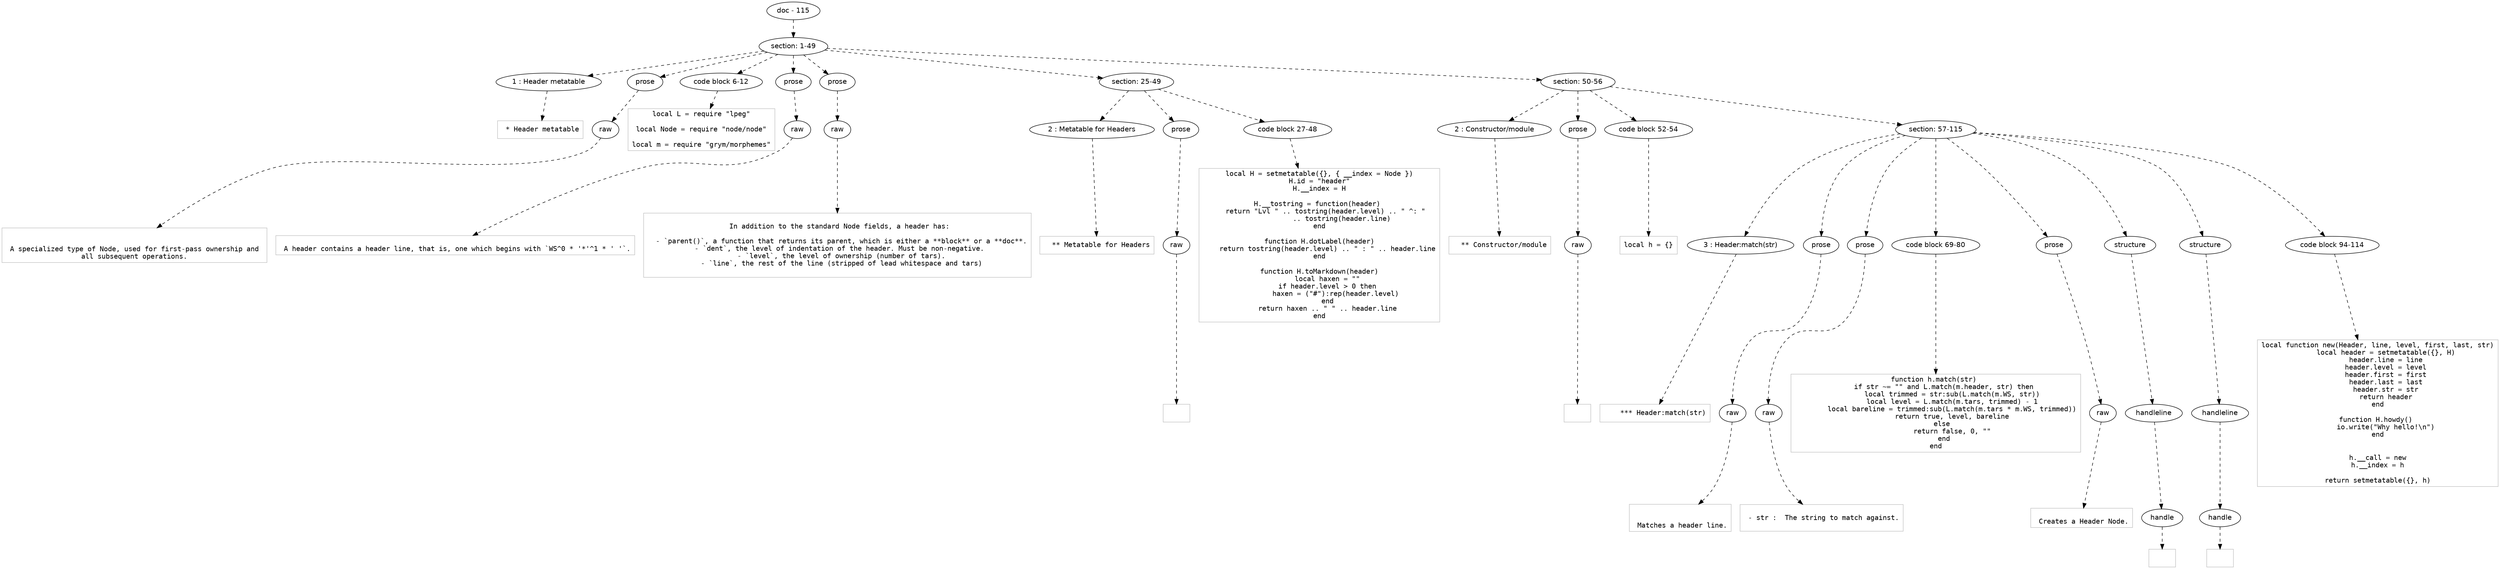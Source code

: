 digraph hierarchy {

node [fontname=Helvetica]
edge [style=dashed]

doc_0 [label="doc - 115"]


doc_0 -> { section_1}
{rank=same; section_1}

section_1 [label="section: 1-49"]


section_1 -> { header_2 prose_3 codeblock_4 prose_5 prose_6 section_7 section_8}
{rank=same; header_2 prose_3 codeblock_4 prose_5 prose_6 section_7 section_8}

header_2 [label="1 : Header metatable"]

prose_3 [label="prose"]

codeblock_4 [label="code block 6-12"]

prose_5 [label="prose"]

prose_6 [label="prose"]

section_7 [label="section: 25-49"]

section_8 [label="section: 50-56"]


header_2 -> leaf_9
leaf_9  [color=Gray,shape=rectangle,fontname=Inconsolata,label=" * Header metatable"]
prose_3 -> { raw_10}
{rank=same; raw_10}

raw_10 [label="raw"]


raw_10 -> leaf_11
leaf_11  [color=Gray,shape=rectangle,fontname=Inconsolata,label="

 A specialized type of Node, used for first-pass ownership and 
 all subsequent operations. 
"]
codeblock_4 -> leaf_12
leaf_12  [color=Gray,shape=rectangle,fontname=Inconsolata,label="local L = require \"lpeg\"

local Node = require \"node/node\"

local m = require \"grym/morphemes\""]
prose_5 -> { raw_13}
{rank=same; raw_13}

raw_13 [label="raw"]


raw_13 -> leaf_14
leaf_14  [color=Gray,shape=rectangle,fontname=Inconsolata,label="
 A header contains a header line, that is, one which begins with `WS^0 * '*'^1 * ' '`.
"]
prose_6 -> { raw_15}
{rank=same; raw_15}

raw_15 [label="raw"]


raw_15 -> leaf_16
leaf_16  [color=Gray,shape=rectangle,fontname=Inconsolata,label="
 In addition to the standard Node fields, a header has:
 
  - `parent()`, a function that returns its parent, which is either a **block** or a **doc**.
  - `dent`, the level of indentation of the header. Must be non-negative. 
  - `level`, the level of ownership (number of tars).
  - `line`, the rest of the line (stripped of lead whitespace and tars)

"]
section_7 -> { header_17 prose_18 codeblock_19}
{rank=same; header_17 prose_18 codeblock_19}

header_17 [label="2 : Metatable for Headers"]

prose_18 [label="prose"]

codeblock_19 [label="code block 27-48"]


header_17 -> leaf_20
leaf_20  [color=Gray,shape=rectangle,fontname=Inconsolata,label="  ** Metatable for Headers"]
prose_18 -> { raw_21}
{rank=same; raw_21}

raw_21 [label="raw"]


raw_21 -> leaf_22
leaf_22  [color=Gray,shape=rectangle,fontname=Inconsolata,label="
"]
codeblock_19 -> leaf_23
leaf_23  [color=Gray,shape=rectangle,fontname=Inconsolata,label="local H = setmetatable({}, { __index = Node })
H.id = \"header\"
H.__index = H

H.__tostring = function(header) 
    return \"Lvl \" .. tostring(header.level) .. \" ^: \" 
           .. tostring(header.line)
end

function H.dotLabel(header)
    return tostring(header.level) .. \" : \" .. header.line
end

function H.toMarkdown(header)
    local haxen = \"\"
    if header.level > 0 then
        haxen = (\"#\"):rep(header.level)
    end
    return haxen .. \" \" .. header.line
end"]
section_8 -> { header_24 prose_25 codeblock_26 section_27}
{rank=same; header_24 prose_25 codeblock_26 section_27}

header_24 [label="2 : Constructor/module"]

prose_25 [label="prose"]

codeblock_26 [label="code block 52-54"]

section_27 [label="section: 57-115"]


header_24 -> leaf_28
leaf_28  [color=Gray,shape=rectangle,fontname=Inconsolata,label="  ** Constructor/module"]
prose_25 -> { raw_29}
{rank=same; raw_29}

raw_29 [label="raw"]


raw_29 -> leaf_30
leaf_30  [color=Gray,shape=rectangle,fontname=Inconsolata,label="
"]
codeblock_26 -> leaf_31
leaf_31  [color=Gray,shape=rectangle,fontname=Inconsolata,label="local h = {}"]
section_27 -> { header_32 prose_33 prose_34 codeblock_35 prose_36 structure_37 structure_38 codeblock_39}
{rank=same; header_32 prose_33 prose_34 codeblock_35 prose_36 structure_37 structure_38 codeblock_39}

header_32 [label="3 : Header:match(str)"]

prose_33 [label="prose"]

prose_34 [label="prose"]

codeblock_35 [label="code block 69-80"]

prose_36 [label="prose"]

structure_37 [label="structure"]

structure_38 [label="structure"]

codeblock_39 [label="code block 94-114"]


header_32 -> leaf_40
leaf_40  [color=Gray,shape=rectangle,fontname=Inconsolata,label="    *** Header:match(str)"]
prose_33 -> { raw_41}
{rank=same; raw_41}

raw_41 [label="raw"]


raw_41 -> leaf_42
leaf_42  [color=Gray,shape=rectangle,fontname=Inconsolata,label="

 Matches a header line.
"]
prose_34 -> { raw_43}
{rank=same; raw_43}

raw_43 [label="raw"]


raw_43 -> leaf_44
leaf_44  [color=Gray,shape=rectangle,fontname=Inconsolata,label="
 - str :  The string to match against.
 "]
codeblock_35 -> leaf_45
leaf_45  [color=Gray,shape=rectangle,fontname=Inconsolata,label="function h.match(str) 
    if str ~= \"\" and L.match(m.header, str) then
        local trimmed = str:sub(L.match(m.WS, str))
        local level = L.match(m.tars, trimmed) - 1
        local bareline = trimmed:sub(L.match(m.tars * m.WS, trimmed))
        return true, level, bareline
    else 
        return false, 0, \"\"
    end
end"]
prose_36 -> { raw_46}
{rank=same; raw_46}

raw_46 [label="raw"]


raw_46 -> leaf_47
leaf_47  [color=Gray,shape=rectangle,fontname=Inconsolata,label="
 Creates a Header Node.
"]
structure_37 -> { handleline_48}
{rank=same; handleline_48}

handleline_48 [label="handleline"]


handleline_48 -> { handle_49}
{rank=same; handle_49}

handle_49 [label="handle"]


handle_49 -> leaf_50
leaf_50  [color=Gray,shape=rectangle,fontname=Inconsolata,label=""]
structure_38 -> { handleline_51}
{rank=same; handleline_51}

handleline_51 [label="handleline"]


handleline_51 -> { handle_52}
{rank=same; handle_52}

handle_52 [label="handle"]


handle_52 -> leaf_53
leaf_53  [color=Gray,shape=rectangle,fontname=Inconsolata,label=""]
codeblock_39 -> leaf_54
leaf_54  [color=Gray,shape=rectangle,fontname=Inconsolata,label="local function new(Header, line, level, first, last, str)
    local header = setmetatable({}, H)
    header.line = line
    header.level = level
    header.first = first
    header.last = last
    header.str = str
    return header
end

function H.howdy() 
    io.write(\"Why hello!\\n\")
end


h.__call = new
h.__index = h

return setmetatable({}, h)"]

}
